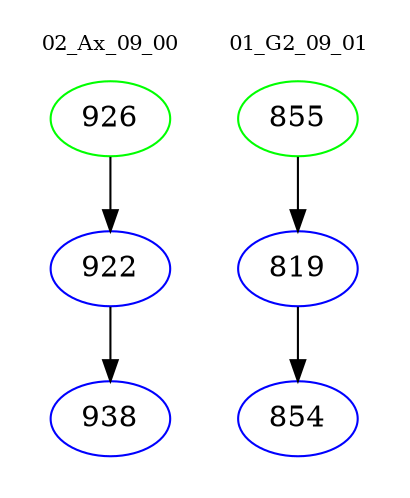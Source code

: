 digraph{
subgraph cluster_0 {
color = white
label = "02_Ax_09_00";
fontsize=10;
T0_926 [label="926", color="green"]
T0_926 -> T0_922 [color="black"]
T0_922 [label="922", color="blue"]
T0_922 -> T0_938 [color="black"]
T0_938 [label="938", color="blue"]
}
subgraph cluster_1 {
color = white
label = "01_G2_09_01";
fontsize=10;
T1_855 [label="855", color="green"]
T1_855 -> T1_819 [color="black"]
T1_819 [label="819", color="blue"]
T1_819 -> T1_854 [color="black"]
T1_854 [label="854", color="blue"]
}
}
